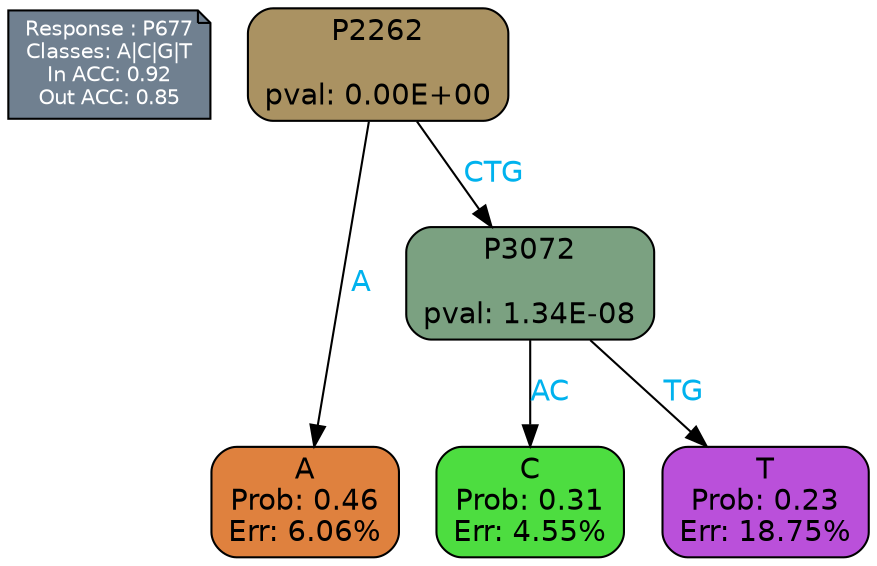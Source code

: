 digraph Tree {
node [shape=box, style="filled, rounded", color="black", fontname=helvetica] ;
graph [ranksep=equally, splines=polylines, bgcolor=transparent, dpi=600] ;
edge [fontname=helvetica] ;
LEGEND [label="Response : P677
Classes: A|C|G|T
In ACC: 0.92
Out ACC: 0.85
",shape=note,align=left,style=filled,fillcolor="slategray",fontcolor="white",fontsize=10];1 [label="P2262

pval: 0.00E+00", fillcolor="#aa9262"] ;
2 [label="A
Prob: 0.46
Err: 6.06%", fillcolor="#df813e"] ;
3 [label="P3072

pval: 1.34E-08", fillcolor="#7ba181"] ;
4 [label="C
Prob: 0.31
Err: 4.55%", fillcolor="#4ddd40"] ;
5 [label="T
Prob: 0.23
Err: 18.75%", fillcolor="#ba50da"] ;
1 -> 2 [label="A",fontcolor=deepskyblue2] ;
1 -> 3 [label="CTG",fontcolor=deepskyblue2] ;
3 -> 4 [label="AC",fontcolor=deepskyblue2] ;
3 -> 5 [label="TG",fontcolor=deepskyblue2] ;
{rank = same; 2;4;5;}{rank = same; LEGEND;1;}}